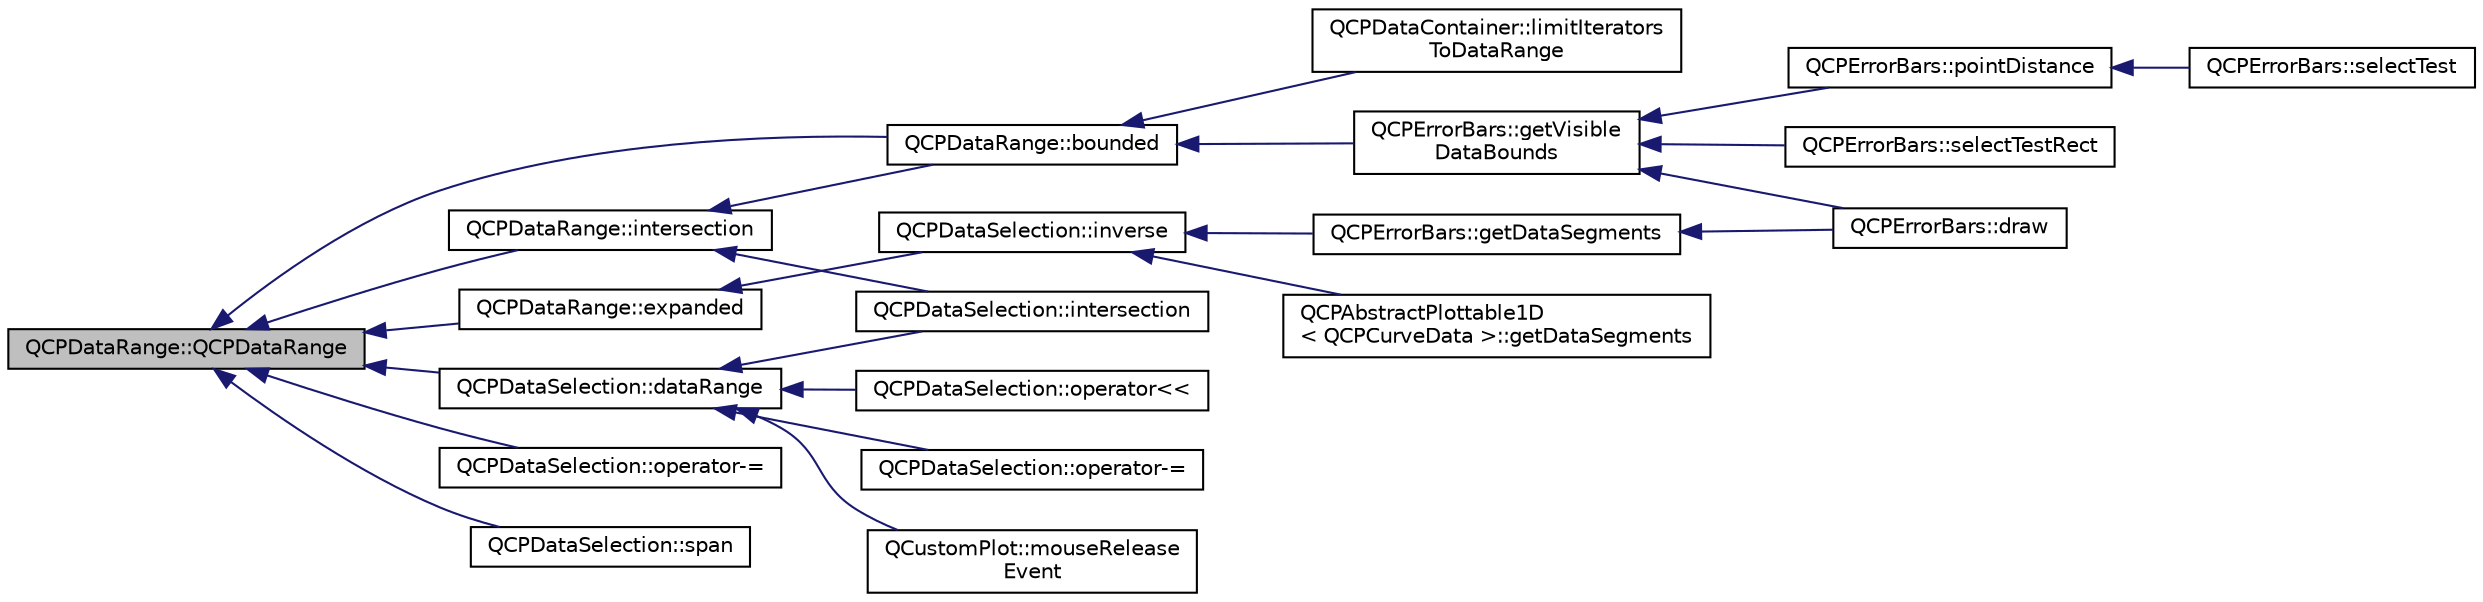 digraph "QCPDataRange::QCPDataRange"
{
  edge [fontname="Helvetica",fontsize="10",labelfontname="Helvetica",labelfontsize="10"];
  node [fontname="Helvetica",fontsize="10",shape=record];
  rankdir="LR";
  Node1 [label="QCPDataRange::QCPDataRange",height=0.2,width=0.4,color="black", fillcolor="grey75", style="filled", fontcolor="black"];
  Node1 -> Node2 [dir="back",color="midnightblue",fontsize="10",style="solid",fontname="Helvetica"];
  Node2 [label="QCPDataRange::bounded",height=0.2,width=0.4,color="black", fillcolor="white", style="filled",URL="$class_q_c_p_data_range.html#a93529421d12fdd3a8bdb2b8061936352"];
  Node2 -> Node3 [dir="back",color="midnightblue",fontsize="10",style="solid",fontname="Helvetica"];
  Node3 [label="QCPDataContainer::limitIterators\lToDataRange",height=0.2,width=0.4,color="black", fillcolor="white", style="filled",URL="$class_q_c_p_data_container.html#aa1b36f5ae86a5a5a0b92141d3a0945c4"];
  Node2 -> Node4 [dir="back",color="midnightblue",fontsize="10",style="solid",fontname="Helvetica"];
  Node4 [label="QCPErrorBars::getVisible\lDataBounds",height=0.2,width=0.4,color="black", fillcolor="white", style="filled",URL="$class_q_c_p_error_bars.html#aac9ffa98815035d300b2e9a67495ba4c"];
  Node4 -> Node5 [dir="back",color="midnightblue",fontsize="10",style="solid",fontname="Helvetica"];
  Node5 [label="QCPErrorBars::selectTestRect",height=0.2,width=0.4,color="black", fillcolor="white", style="filled",URL="$class_q_c_p_error_bars.html#ad7c727736599dfb173f0952082e1a5b6"];
  Node4 -> Node6 [dir="back",color="midnightblue",fontsize="10",style="solid",fontname="Helvetica"];
  Node6 [label="QCPErrorBars::draw",height=0.2,width=0.4,color="black", fillcolor="white", style="filled",URL="$class_q_c_p_error_bars.html#a801e85931372abf2a1034bfb2eac5cd2"];
  Node4 -> Node7 [dir="back",color="midnightblue",fontsize="10",style="solid",fontname="Helvetica"];
  Node7 [label="QCPErrorBars::pointDistance",height=0.2,width=0.4,color="black", fillcolor="white", style="filled",URL="$class_q_c_p_error_bars.html#a8e904076bad643f43af28b95f21c1b88"];
  Node7 -> Node8 [dir="back",color="midnightblue",fontsize="10",style="solid",fontname="Helvetica"];
  Node8 [label="QCPErrorBars::selectTest",height=0.2,width=0.4,color="black", fillcolor="white", style="filled",URL="$class_q_c_p_error_bars.html#ac1b6675ef43e32547a3cbcf7b7ac46ed"];
  Node1 -> Node9 [dir="back",color="midnightblue",fontsize="10",style="solid",fontname="Helvetica"];
  Node9 [label="QCPDataRange::expanded",height=0.2,width=0.4,color="black", fillcolor="white", style="filled",URL="$class_q_c_p_data_range.html#a36c8ad8acf177ffeb0a72c8d73030844"];
  Node9 -> Node10 [dir="back",color="midnightblue",fontsize="10",style="solid",fontname="Helvetica"];
  Node10 [label="QCPDataSelection::inverse",height=0.2,width=0.4,color="black", fillcolor="white", style="filled",URL="$class_q_c_p_data_selection.html#ae8097f4e4ffee7b1b5df27c93eb365db"];
  Node10 -> Node11 [dir="back",color="midnightblue",fontsize="10",style="solid",fontname="Helvetica"];
  Node11 [label="QCPAbstractPlottable1D\l\< QCPCurveData \>::getDataSegments",height=0.2,width=0.4,color="black", fillcolor="white", style="filled",URL="$class_q_c_p_abstract_plottable1_d.html#ae890e62ce403c54f575c73b9529f1af8"];
  Node10 -> Node12 [dir="back",color="midnightblue",fontsize="10",style="solid",fontname="Helvetica"];
  Node12 [label="QCPErrorBars::getDataSegments",height=0.2,width=0.4,color="black", fillcolor="white", style="filled",URL="$class_q_c_p_error_bars.html#a243e0bb2563fc2e9f08efd77e7175abf"];
  Node12 -> Node6 [dir="back",color="midnightblue",fontsize="10",style="solid",fontname="Helvetica"];
  Node1 -> Node13 [dir="back",color="midnightblue",fontsize="10",style="solid",fontname="Helvetica"];
  Node13 [label="QCPDataRange::intersection",height=0.2,width=0.4,color="black", fillcolor="white", style="filled",URL="$class_q_c_p_data_range.html#a84e1e03129dd52528efb4bac18d30183"];
  Node13 -> Node2 [dir="back",color="midnightblue",fontsize="10",style="solid",fontname="Helvetica"];
  Node13 -> Node14 [dir="back",color="midnightblue",fontsize="10",style="solid",fontname="Helvetica"];
  Node14 [label="QCPDataSelection::intersection",height=0.2,width=0.4,color="black", fillcolor="white", style="filled",URL="$class_q_c_p_data_selection.html#af296ec5a948656c1d1ecb7b2970d2a24"];
  Node1 -> Node15 [dir="back",color="midnightblue",fontsize="10",style="solid",fontname="Helvetica"];
  Node15 [label="QCPDataSelection::operator-=",height=0.2,width=0.4,color="black", fillcolor="white", style="filled",URL="$class_q_c_p_data_selection.html#a8d18b20d20dde737eefc10967e31cf73"];
  Node1 -> Node16 [dir="back",color="midnightblue",fontsize="10",style="solid",fontname="Helvetica"];
  Node16 [label="QCPDataSelection::dataRange",height=0.2,width=0.4,color="black", fillcolor="white", style="filled",URL="$class_q_c_p_data_selection.html#a6956acf6a9a49a353b4f9b58608978ad"];
  Node16 -> Node17 [dir="back",color="midnightblue",fontsize="10",style="solid",fontname="Helvetica"];
  Node17 [label="QCPDataSelection::operator\<\<",height=0.2,width=0.4,color="black", fillcolor="white", style="filled",URL="$class_q_c_p_data_selection.html#aed65b8988afe6b03adeadf5edf663670"];
  Node16 -> Node18 [dir="back",color="midnightblue",fontsize="10",style="solid",fontname="Helvetica"];
  Node18 [label="QCPDataSelection::operator-=",height=0.2,width=0.4,color="black", fillcolor="white", style="filled",URL="$class_q_c_p_data_selection.html#a66f9fab70b026baa64bf8e52fe5de07e"];
  Node16 -> Node14 [dir="back",color="midnightblue",fontsize="10",style="solid",fontname="Helvetica"];
  Node16 -> Node19 [dir="back",color="midnightblue",fontsize="10",style="solid",fontname="Helvetica"];
  Node19 [label="QCustomPlot::mouseRelease\lEvent",height=0.2,width=0.4,color="black", fillcolor="white", style="filled",URL="$class_q_custom_plot.html#adc24846f52199e5a9bc35c387a6ce68d"];
  Node1 -> Node20 [dir="back",color="midnightblue",fontsize="10",style="solid",fontname="Helvetica"];
  Node20 [label="QCPDataSelection::span",height=0.2,width=0.4,color="black", fillcolor="white", style="filled",URL="$class_q_c_p_data_selection.html#a890f9291e0b7f065747040de5d68ff7d"];
}
